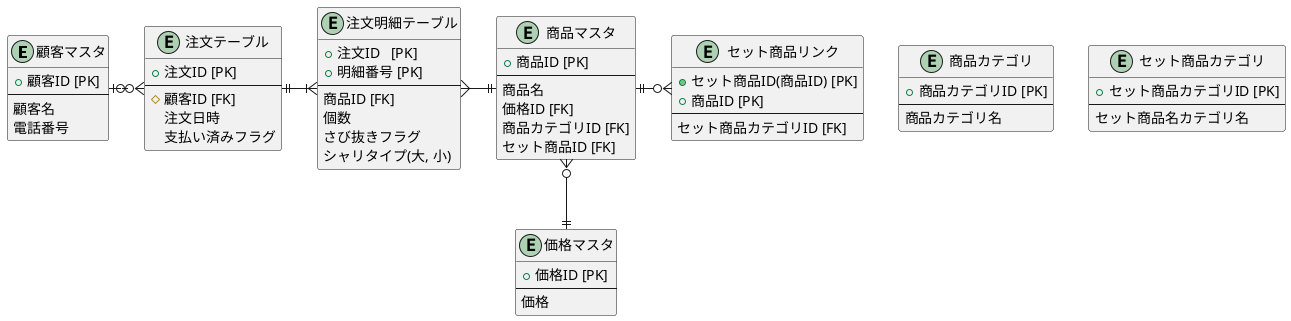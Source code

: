 @startuml


entity "顧客マスタ" as customer {
  + 顧客ID [PK]
  --
  顧客名
  電話番号
}

entity "注文テーブル" as order {
  + 注文ID [PK]
  --
  # 顧客ID [FK]
  注文日時
  支払い済みフラグ
}

entity "注文明細テーブル" as order_detail {
  + 注文ID   [PK]
  + 明細番号 [PK]
  --
  商品ID [FK]
  個数
  さび抜きフラグ
  シャリタイプ(大, 小)
}

/'
  セットメニュー, お好みすし
'/
entity "商品マスタ" as product {
  + 商品ID [PK]
  --
  商品名
  価格ID [FK]
  商品カテゴリID [FK]
  セット商品ID [FK]
}

/'
  商品カテゴリ
  例:セットメニュー, お好みすし, デザート
'/
entity "商品カテゴリ" as product_category {
  + 商品カテゴリID [PK]
  --
  商品カテゴリ名
}

/'
  セットメニューの寿司ネタ, 商品カテゴリをリンクする
'/
entity "セット商品リンク" as set_product {
  + セット商品ID(商品ID) [PK]
  + 商品ID [PK]
  --
  セット商品カテゴリID [FK]
}

/'
  セット商品のカテゴリ名
  例:盛り込み、にぎり
'/
entity "セット商品カテゴリ" as set_product_category {
  + セット商品カテゴリID [PK]
  --
  セット商品名カテゴリ名
}

/'
  価格IDで価格を管理

  いけていない点
    寿司の皿ごとに値段を設定可能だが、
    セットメニューそれぞれに価格IDが必要
'/
entity "価格マスタ" as price {
  + 価格ID [PK]
  --
  価格
}

/'
  関係性
  ------   :1
  ----||   :1 and only 1
  ----o|   :0 or 1
  -----{   :many
  ----|{   :1 or more
  ----o{   :0 or many

  entityの位置
  ri ...right
  le ...left
  do ...down
'/
customer       |o-ri-o{     order
order          ||-ri-|{     order_detail
order_detail   }-ri-||      product
product        ||-ri-o{     set_product
product        }o-do-||     price

@enduml

